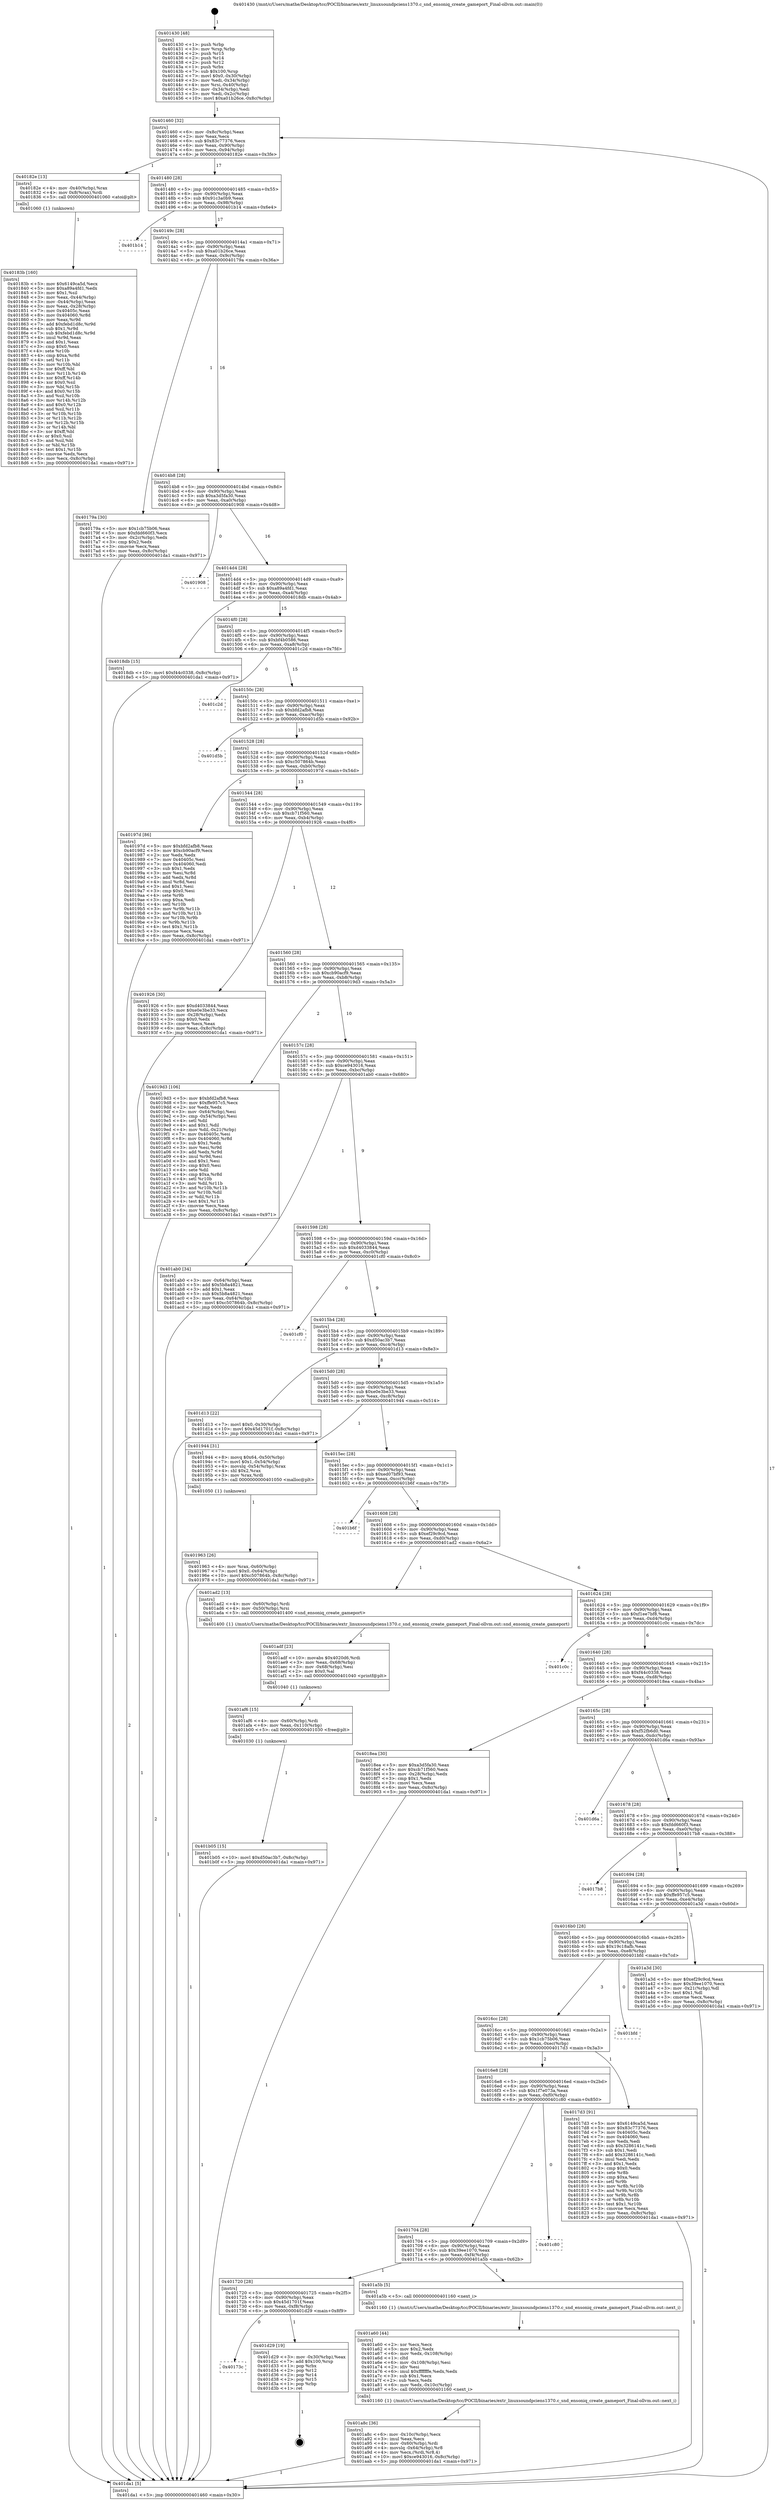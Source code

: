 digraph "0x401430" {
  label = "0x401430 (/mnt/c/Users/mathe/Desktop/tcc/POCII/binaries/extr_linuxsoundpciens1370.c_snd_ensoniq_create_gameport_Final-ollvm.out::main(0))"
  labelloc = "t"
  node[shape=record]

  Entry [label="",width=0.3,height=0.3,shape=circle,fillcolor=black,style=filled]
  "0x401460" [label="{
     0x401460 [32]\l
     | [instrs]\l
     &nbsp;&nbsp;0x401460 \<+6\>: mov -0x8c(%rbp),%eax\l
     &nbsp;&nbsp;0x401466 \<+2\>: mov %eax,%ecx\l
     &nbsp;&nbsp;0x401468 \<+6\>: sub $0x83c77376,%ecx\l
     &nbsp;&nbsp;0x40146e \<+6\>: mov %eax,-0x90(%rbp)\l
     &nbsp;&nbsp;0x401474 \<+6\>: mov %ecx,-0x94(%rbp)\l
     &nbsp;&nbsp;0x40147a \<+6\>: je 000000000040182e \<main+0x3fe\>\l
  }"]
  "0x40182e" [label="{
     0x40182e [13]\l
     | [instrs]\l
     &nbsp;&nbsp;0x40182e \<+4\>: mov -0x40(%rbp),%rax\l
     &nbsp;&nbsp;0x401832 \<+4\>: mov 0x8(%rax),%rdi\l
     &nbsp;&nbsp;0x401836 \<+5\>: call 0000000000401060 \<atoi@plt\>\l
     | [calls]\l
     &nbsp;&nbsp;0x401060 \{1\} (unknown)\l
  }"]
  "0x401480" [label="{
     0x401480 [28]\l
     | [instrs]\l
     &nbsp;&nbsp;0x401480 \<+5\>: jmp 0000000000401485 \<main+0x55\>\l
     &nbsp;&nbsp;0x401485 \<+6\>: mov -0x90(%rbp),%eax\l
     &nbsp;&nbsp;0x40148b \<+5\>: sub $0x91c3a0b9,%eax\l
     &nbsp;&nbsp;0x401490 \<+6\>: mov %eax,-0x98(%rbp)\l
     &nbsp;&nbsp;0x401496 \<+6\>: je 0000000000401b14 \<main+0x6e4\>\l
  }"]
  Exit [label="",width=0.3,height=0.3,shape=circle,fillcolor=black,style=filled,peripheries=2]
  "0x401b14" [label="{
     0x401b14\l
  }", style=dashed]
  "0x40149c" [label="{
     0x40149c [28]\l
     | [instrs]\l
     &nbsp;&nbsp;0x40149c \<+5\>: jmp 00000000004014a1 \<main+0x71\>\l
     &nbsp;&nbsp;0x4014a1 \<+6\>: mov -0x90(%rbp),%eax\l
     &nbsp;&nbsp;0x4014a7 \<+5\>: sub $0xa01b26ce,%eax\l
     &nbsp;&nbsp;0x4014ac \<+6\>: mov %eax,-0x9c(%rbp)\l
     &nbsp;&nbsp;0x4014b2 \<+6\>: je 000000000040179a \<main+0x36a\>\l
  }"]
  "0x40173c" [label="{
     0x40173c\l
  }", style=dashed]
  "0x40179a" [label="{
     0x40179a [30]\l
     | [instrs]\l
     &nbsp;&nbsp;0x40179a \<+5\>: mov $0x1cb75b06,%eax\l
     &nbsp;&nbsp;0x40179f \<+5\>: mov $0xfdd660f3,%ecx\l
     &nbsp;&nbsp;0x4017a4 \<+3\>: mov -0x2c(%rbp),%edx\l
     &nbsp;&nbsp;0x4017a7 \<+3\>: cmp $0x2,%edx\l
     &nbsp;&nbsp;0x4017aa \<+3\>: cmovne %ecx,%eax\l
     &nbsp;&nbsp;0x4017ad \<+6\>: mov %eax,-0x8c(%rbp)\l
     &nbsp;&nbsp;0x4017b3 \<+5\>: jmp 0000000000401da1 \<main+0x971\>\l
  }"]
  "0x4014b8" [label="{
     0x4014b8 [28]\l
     | [instrs]\l
     &nbsp;&nbsp;0x4014b8 \<+5\>: jmp 00000000004014bd \<main+0x8d\>\l
     &nbsp;&nbsp;0x4014bd \<+6\>: mov -0x90(%rbp),%eax\l
     &nbsp;&nbsp;0x4014c3 \<+5\>: sub $0xa3d5fa30,%eax\l
     &nbsp;&nbsp;0x4014c8 \<+6\>: mov %eax,-0xa0(%rbp)\l
     &nbsp;&nbsp;0x4014ce \<+6\>: je 0000000000401908 \<main+0x4d8\>\l
  }"]
  "0x401da1" [label="{
     0x401da1 [5]\l
     | [instrs]\l
     &nbsp;&nbsp;0x401da1 \<+5\>: jmp 0000000000401460 \<main+0x30\>\l
  }"]
  "0x401430" [label="{
     0x401430 [48]\l
     | [instrs]\l
     &nbsp;&nbsp;0x401430 \<+1\>: push %rbp\l
     &nbsp;&nbsp;0x401431 \<+3\>: mov %rsp,%rbp\l
     &nbsp;&nbsp;0x401434 \<+2\>: push %r15\l
     &nbsp;&nbsp;0x401436 \<+2\>: push %r14\l
     &nbsp;&nbsp;0x401438 \<+2\>: push %r12\l
     &nbsp;&nbsp;0x40143a \<+1\>: push %rbx\l
     &nbsp;&nbsp;0x40143b \<+7\>: sub $0x100,%rsp\l
     &nbsp;&nbsp;0x401442 \<+7\>: movl $0x0,-0x30(%rbp)\l
     &nbsp;&nbsp;0x401449 \<+3\>: mov %edi,-0x34(%rbp)\l
     &nbsp;&nbsp;0x40144c \<+4\>: mov %rsi,-0x40(%rbp)\l
     &nbsp;&nbsp;0x401450 \<+3\>: mov -0x34(%rbp),%edi\l
     &nbsp;&nbsp;0x401453 \<+3\>: mov %edi,-0x2c(%rbp)\l
     &nbsp;&nbsp;0x401456 \<+10\>: movl $0xa01b26ce,-0x8c(%rbp)\l
  }"]
  "0x401d29" [label="{
     0x401d29 [19]\l
     | [instrs]\l
     &nbsp;&nbsp;0x401d29 \<+3\>: mov -0x30(%rbp),%eax\l
     &nbsp;&nbsp;0x401d2c \<+7\>: add $0x100,%rsp\l
     &nbsp;&nbsp;0x401d33 \<+1\>: pop %rbx\l
     &nbsp;&nbsp;0x401d34 \<+2\>: pop %r12\l
     &nbsp;&nbsp;0x401d36 \<+2\>: pop %r14\l
     &nbsp;&nbsp;0x401d38 \<+2\>: pop %r15\l
     &nbsp;&nbsp;0x401d3a \<+1\>: pop %rbp\l
     &nbsp;&nbsp;0x401d3b \<+1\>: ret\l
  }"]
  "0x401908" [label="{
     0x401908\l
  }", style=dashed]
  "0x4014d4" [label="{
     0x4014d4 [28]\l
     | [instrs]\l
     &nbsp;&nbsp;0x4014d4 \<+5\>: jmp 00000000004014d9 \<main+0xa9\>\l
     &nbsp;&nbsp;0x4014d9 \<+6\>: mov -0x90(%rbp),%eax\l
     &nbsp;&nbsp;0x4014df \<+5\>: sub $0xa89a4fd1,%eax\l
     &nbsp;&nbsp;0x4014e4 \<+6\>: mov %eax,-0xa4(%rbp)\l
     &nbsp;&nbsp;0x4014ea \<+6\>: je 00000000004018db \<main+0x4ab\>\l
  }"]
  "0x401b05" [label="{
     0x401b05 [15]\l
     | [instrs]\l
     &nbsp;&nbsp;0x401b05 \<+10\>: movl $0xd50ac3b7,-0x8c(%rbp)\l
     &nbsp;&nbsp;0x401b0f \<+5\>: jmp 0000000000401da1 \<main+0x971\>\l
  }"]
  "0x4018db" [label="{
     0x4018db [15]\l
     | [instrs]\l
     &nbsp;&nbsp;0x4018db \<+10\>: movl $0xf44c0338,-0x8c(%rbp)\l
     &nbsp;&nbsp;0x4018e5 \<+5\>: jmp 0000000000401da1 \<main+0x971\>\l
  }"]
  "0x4014f0" [label="{
     0x4014f0 [28]\l
     | [instrs]\l
     &nbsp;&nbsp;0x4014f0 \<+5\>: jmp 00000000004014f5 \<main+0xc5\>\l
     &nbsp;&nbsp;0x4014f5 \<+6\>: mov -0x90(%rbp),%eax\l
     &nbsp;&nbsp;0x4014fb \<+5\>: sub $0xbf4b0586,%eax\l
     &nbsp;&nbsp;0x401500 \<+6\>: mov %eax,-0xa8(%rbp)\l
     &nbsp;&nbsp;0x401506 \<+6\>: je 0000000000401c2d \<main+0x7fd\>\l
  }"]
  "0x401af6" [label="{
     0x401af6 [15]\l
     | [instrs]\l
     &nbsp;&nbsp;0x401af6 \<+4\>: mov -0x60(%rbp),%rdi\l
     &nbsp;&nbsp;0x401afa \<+6\>: mov %eax,-0x110(%rbp)\l
     &nbsp;&nbsp;0x401b00 \<+5\>: call 0000000000401030 \<free@plt\>\l
     | [calls]\l
     &nbsp;&nbsp;0x401030 \{1\} (unknown)\l
  }"]
  "0x401c2d" [label="{
     0x401c2d\l
  }", style=dashed]
  "0x40150c" [label="{
     0x40150c [28]\l
     | [instrs]\l
     &nbsp;&nbsp;0x40150c \<+5\>: jmp 0000000000401511 \<main+0xe1\>\l
     &nbsp;&nbsp;0x401511 \<+6\>: mov -0x90(%rbp),%eax\l
     &nbsp;&nbsp;0x401517 \<+5\>: sub $0xbfd2afb8,%eax\l
     &nbsp;&nbsp;0x40151c \<+6\>: mov %eax,-0xac(%rbp)\l
     &nbsp;&nbsp;0x401522 \<+6\>: je 0000000000401d5b \<main+0x92b\>\l
  }"]
  "0x401adf" [label="{
     0x401adf [23]\l
     | [instrs]\l
     &nbsp;&nbsp;0x401adf \<+10\>: movabs $0x4020d6,%rdi\l
     &nbsp;&nbsp;0x401ae9 \<+3\>: mov %eax,-0x68(%rbp)\l
     &nbsp;&nbsp;0x401aec \<+3\>: mov -0x68(%rbp),%esi\l
     &nbsp;&nbsp;0x401aef \<+2\>: mov $0x0,%al\l
     &nbsp;&nbsp;0x401af1 \<+5\>: call 0000000000401040 \<printf@plt\>\l
     | [calls]\l
     &nbsp;&nbsp;0x401040 \{1\} (unknown)\l
  }"]
  "0x401d5b" [label="{
     0x401d5b\l
  }", style=dashed]
  "0x401528" [label="{
     0x401528 [28]\l
     | [instrs]\l
     &nbsp;&nbsp;0x401528 \<+5\>: jmp 000000000040152d \<main+0xfd\>\l
     &nbsp;&nbsp;0x40152d \<+6\>: mov -0x90(%rbp),%eax\l
     &nbsp;&nbsp;0x401533 \<+5\>: sub $0xc507864b,%eax\l
     &nbsp;&nbsp;0x401538 \<+6\>: mov %eax,-0xb0(%rbp)\l
     &nbsp;&nbsp;0x40153e \<+6\>: je 000000000040197d \<main+0x54d\>\l
  }"]
  "0x401a8c" [label="{
     0x401a8c [36]\l
     | [instrs]\l
     &nbsp;&nbsp;0x401a8c \<+6\>: mov -0x10c(%rbp),%ecx\l
     &nbsp;&nbsp;0x401a92 \<+3\>: imul %eax,%ecx\l
     &nbsp;&nbsp;0x401a95 \<+4\>: mov -0x60(%rbp),%rdi\l
     &nbsp;&nbsp;0x401a99 \<+4\>: movslq -0x64(%rbp),%r8\l
     &nbsp;&nbsp;0x401a9d \<+4\>: mov %ecx,(%rdi,%r8,4)\l
     &nbsp;&nbsp;0x401aa1 \<+10\>: movl $0xce943016,-0x8c(%rbp)\l
     &nbsp;&nbsp;0x401aab \<+5\>: jmp 0000000000401da1 \<main+0x971\>\l
  }"]
  "0x40197d" [label="{
     0x40197d [86]\l
     | [instrs]\l
     &nbsp;&nbsp;0x40197d \<+5\>: mov $0xbfd2afb8,%eax\l
     &nbsp;&nbsp;0x401982 \<+5\>: mov $0xcb90acf9,%ecx\l
     &nbsp;&nbsp;0x401987 \<+2\>: xor %edx,%edx\l
     &nbsp;&nbsp;0x401989 \<+7\>: mov 0x40405c,%esi\l
     &nbsp;&nbsp;0x401990 \<+7\>: mov 0x404060,%edi\l
     &nbsp;&nbsp;0x401997 \<+3\>: sub $0x1,%edx\l
     &nbsp;&nbsp;0x40199a \<+3\>: mov %esi,%r8d\l
     &nbsp;&nbsp;0x40199d \<+3\>: add %edx,%r8d\l
     &nbsp;&nbsp;0x4019a0 \<+4\>: imul %r8d,%esi\l
     &nbsp;&nbsp;0x4019a4 \<+3\>: and $0x1,%esi\l
     &nbsp;&nbsp;0x4019a7 \<+3\>: cmp $0x0,%esi\l
     &nbsp;&nbsp;0x4019aa \<+4\>: sete %r9b\l
     &nbsp;&nbsp;0x4019ae \<+3\>: cmp $0xa,%edi\l
     &nbsp;&nbsp;0x4019b1 \<+4\>: setl %r10b\l
     &nbsp;&nbsp;0x4019b5 \<+3\>: mov %r9b,%r11b\l
     &nbsp;&nbsp;0x4019b8 \<+3\>: and %r10b,%r11b\l
     &nbsp;&nbsp;0x4019bb \<+3\>: xor %r10b,%r9b\l
     &nbsp;&nbsp;0x4019be \<+3\>: or %r9b,%r11b\l
     &nbsp;&nbsp;0x4019c1 \<+4\>: test $0x1,%r11b\l
     &nbsp;&nbsp;0x4019c5 \<+3\>: cmovne %ecx,%eax\l
     &nbsp;&nbsp;0x4019c8 \<+6\>: mov %eax,-0x8c(%rbp)\l
     &nbsp;&nbsp;0x4019ce \<+5\>: jmp 0000000000401da1 \<main+0x971\>\l
  }"]
  "0x401544" [label="{
     0x401544 [28]\l
     | [instrs]\l
     &nbsp;&nbsp;0x401544 \<+5\>: jmp 0000000000401549 \<main+0x119\>\l
     &nbsp;&nbsp;0x401549 \<+6\>: mov -0x90(%rbp),%eax\l
     &nbsp;&nbsp;0x40154f \<+5\>: sub $0xcb71f560,%eax\l
     &nbsp;&nbsp;0x401554 \<+6\>: mov %eax,-0xb4(%rbp)\l
     &nbsp;&nbsp;0x40155a \<+6\>: je 0000000000401926 \<main+0x4f6\>\l
  }"]
  "0x401a60" [label="{
     0x401a60 [44]\l
     | [instrs]\l
     &nbsp;&nbsp;0x401a60 \<+2\>: xor %ecx,%ecx\l
     &nbsp;&nbsp;0x401a62 \<+5\>: mov $0x2,%edx\l
     &nbsp;&nbsp;0x401a67 \<+6\>: mov %edx,-0x108(%rbp)\l
     &nbsp;&nbsp;0x401a6d \<+1\>: cltd\l
     &nbsp;&nbsp;0x401a6e \<+6\>: mov -0x108(%rbp),%esi\l
     &nbsp;&nbsp;0x401a74 \<+2\>: idiv %esi\l
     &nbsp;&nbsp;0x401a76 \<+6\>: imul $0xfffffffe,%edx,%edx\l
     &nbsp;&nbsp;0x401a7c \<+3\>: sub $0x1,%ecx\l
     &nbsp;&nbsp;0x401a7f \<+2\>: sub %ecx,%edx\l
     &nbsp;&nbsp;0x401a81 \<+6\>: mov %edx,-0x10c(%rbp)\l
     &nbsp;&nbsp;0x401a87 \<+5\>: call 0000000000401160 \<next_i\>\l
     | [calls]\l
     &nbsp;&nbsp;0x401160 \{1\} (/mnt/c/Users/mathe/Desktop/tcc/POCII/binaries/extr_linuxsoundpciens1370.c_snd_ensoniq_create_gameport_Final-ollvm.out::next_i)\l
  }"]
  "0x401926" [label="{
     0x401926 [30]\l
     | [instrs]\l
     &nbsp;&nbsp;0x401926 \<+5\>: mov $0xd4033844,%eax\l
     &nbsp;&nbsp;0x40192b \<+5\>: mov $0xe0e3be33,%ecx\l
     &nbsp;&nbsp;0x401930 \<+3\>: mov -0x28(%rbp),%edx\l
     &nbsp;&nbsp;0x401933 \<+3\>: cmp $0x0,%edx\l
     &nbsp;&nbsp;0x401936 \<+3\>: cmove %ecx,%eax\l
     &nbsp;&nbsp;0x401939 \<+6\>: mov %eax,-0x8c(%rbp)\l
     &nbsp;&nbsp;0x40193f \<+5\>: jmp 0000000000401da1 \<main+0x971\>\l
  }"]
  "0x401560" [label="{
     0x401560 [28]\l
     | [instrs]\l
     &nbsp;&nbsp;0x401560 \<+5\>: jmp 0000000000401565 \<main+0x135\>\l
     &nbsp;&nbsp;0x401565 \<+6\>: mov -0x90(%rbp),%eax\l
     &nbsp;&nbsp;0x40156b \<+5\>: sub $0xcb90acf9,%eax\l
     &nbsp;&nbsp;0x401570 \<+6\>: mov %eax,-0xb8(%rbp)\l
     &nbsp;&nbsp;0x401576 \<+6\>: je 00000000004019d3 \<main+0x5a3\>\l
  }"]
  "0x401720" [label="{
     0x401720 [28]\l
     | [instrs]\l
     &nbsp;&nbsp;0x401720 \<+5\>: jmp 0000000000401725 \<main+0x2f5\>\l
     &nbsp;&nbsp;0x401725 \<+6\>: mov -0x90(%rbp),%eax\l
     &nbsp;&nbsp;0x40172b \<+5\>: sub $0x45d1701f,%eax\l
     &nbsp;&nbsp;0x401730 \<+6\>: mov %eax,-0xf8(%rbp)\l
     &nbsp;&nbsp;0x401736 \<+6\>: je 0000000000401d29 \<main+0x8f9\>\l
  }"]
  "0x4019d3" [label="{
     0x4019d3 [106]\l
     | [instrs]\l
     &nbsp;&nbsp;0x4019d3 \<+5\>: mov $0xbfd2afb8,%eax\l
     &nbsp;&nbsp;0x4019d8 \<+5\>: mov $0xffe957c5,%ecx\l
     &nbsp;&nbsp;0x4019dd \<+2\>: xor %edx,%edx\l
     &nbsp;&nbsp;0x4019df \<+3\>: mov -0x64(%rbp),%esi\l
     &nbsp;&nbsp;0x4019e2 \<+3\>: cmp -0x54(%rbp),%esi\l
     &nbsp;&nbsp;0x4019e5 \<+4\>: setl %dil\l
     &nbsp;&nbsp;0x4019e9 \<+4\>: and $0x1,%dil\l
     &nbsp;&nbsp;0x4019ed \<+4\>: mov %dil,-0x21(%rbp)\l
     &nbsp;&nbsp;0x4019f1 \<+7\>: mov 0x40405c,%esi\l
     &nbsp;&nbsp;0x4019f8 \<+8\>: mov 0x404060,%r8d\l
     &nbsp;&nbsp;0x401a00 \<+3\>: sub $0x1,%edx\l
     &nbsp;&nbsp;0x401a03 \<+3\>: mov %esi,%r9d\l
     &nbsp;&nbsp;0x401a06 \<+3\>: add %edx,%r9d\l
     &nbsp;&nbsp;0x401a09 \<+4\>: imul %r9d,%esi\l
     &nbsp;&nbsp;0x401a0d \<+3\>: and $0x1,%esi\l
     &nbsp;&nbsp;0x401a10 \<+3\>: cmp $0x0,%esi\l
     &nbsp;&nbsp;0x401a13 \<+4\>: sete %dil\l
     &nbsp;&nbsp;0x401a17 \<+4\>: cmp $0xa,%r8d\l
     &nbsp;&nbsp;0x401a1b \<+4\>: setl %r10b\l
     &nbsp;&nbsp;0x401a1f \<+3\>: mov %dil,%r11b\l
     &nbsp;&nbsp;0x401a22 \<+3\>: and %r10b,%r11b\l
     &nbsp;&nbsp;0x401a25 \<+3\>: xor %r10b,%dil\l
     &nbsp;&nbsp;0x401a28 \<+3\>: or %dil,%r11b\l
     &nbsp;&nbsp;0x401a2b \<+4\>: test $0x1,%r11b\l
     &nbsp;&nbsp;0x401a2f \<+3\>: cmovne %ecx,%eax\l
     &nbsp;&nbsp;0x401a32 \<+6\>: mov %eax,-0x8c(%rbp)\l
     &nbsp;&nbsp;0x401a38 \<+5\>: jmp 0000000000401da1 \<main+0x971\>\l
  }"]
  "0x40157c" [label="{
     0x40157c [28]\l
     | [instrs]\l
     &nbsp;&nbsp;0x40157c \<+5\>: jmp 0000000000401581 \<main+0x151\>\l
     &nbsp;&nbsp;0x401581 \<+6\>: mov -0x90(%rbp),%eax\l
     &nbsp;&nbsp;0x401587 \<+5\>: sub $0xce943016,%eax\l
     &nbsp;&nbsp;0x40158c \<+6\>: mov %eax,-0xbc(%rbp)\l
     &nbsp;&nbsp;0x401592 \<+6\>: je 0000000000401ab0 \<main+0x680\>\l
  }"]
  "0x401a5b" [label="{
     0x401a5b [5]\l
     | [instrs]\l
     &nbsp;&nbsp;0x401a5b \<+5\>: call 0000000000401160 \<next_i\>\l
     | [calls]\l
     &nbsp;&nbsp;0x401160 \{1\} (/mnt/c/Users/mathe/Desktop/tcc/POCII/binaries/extr_linuxsoundpciens1370.c_snd_ensoniq_create_gameport_Final-ollvm.out::next_i)\l
  }"]
  "0x401ab0" [label="{
     0x401ab0 [34]\l
     | [instrs]\l
     &nbsp;&nbsp;0x401ab0 \<+3\>: mov -0x64(%rbp),%eax\l
     &nbsp;&nbsp;0x401ab3 \<+5\>: add $0x5b8a4821,%eax\l
     &nbsp;&nbsp;0x401ab8 \<+3\>: add $0x1,%eax\l
     &nbsp;&nbsp;0x401abb \<+5\>: sub $0x5b8a4821,%eax\l
     &nbsp;&nbsp;0x401ac0 \<+3\>: mov %eax,-0x64(%rbp)\l
     &nbsp;&nbsp;0x401ac3 \<+10\>: movl $0xc507864b,-0x8c(%rbp)\l
     &nbsp;&nbsp;0x401acd \<+5\>: jmp 0000000000401da1 \<main+0x971\>\l
  }"]
  "0x401598" [label="{
     0x401598 [28]\l
     | [instrs]\l
     &nbsp;&nbsp;0x401598 \<+5\>: jmp 000000000040159d \<main+0x16d\>\l
     &nbsp;&nbsp;0x40159d \<+6\>: mov -0x90(%rbp),%eax\l
     &nbsp;&nbsp;0x4015a3 \<+5\>: sub $0xd4033844,%eax\l
     &nbsp;&nbsp;0x4015a8 \<+6\>: mov %eax,-0xc0(%rbp)\l
     &nbsp;&nbsp;0x4015ae \<+6\>: je 0000000000401cf0 \<main+0x8c0\>\l
  }"]
  "0x401704" [label="{
     0x401704 [28]\l
     | [instrs]\l
     &nbsp;&nbsp;0x401704 \<+5\>: jmp 0000000000401709 \<main+0x2d9\>\l
     &nbsp;&nbsp;0x401709 \<+6\>: mov -0x90(%rbp),%eax\l
     &nbsp;&nbsp;0x40170f \<+5\>: sub $0x39ee1070,%eax\l
     &nbsp;&nbsp;0x401714 \<+6\>: mov %eax,-0xf4(%rbp)\l
     &nbsp;&nbsp;0x40171a \<+6\>: je 0000000000401a5b \<main+0x62b\>\l
  }"]
  "0x401cf0" [label="{
     0x401cf0\l
  }", style=dashed]
  "0x4015b4" [label="{
     0x4015b4 [28]\l
     | [instrs]\l
     &nbsp;&nbsp;0x4015b4 \<+5\>: jmp 00000000004015b9 \<main+0x189\>\l
     &nbsp;&nbsp;0x4015b9 \<+6\>: mov -0x90(%rbp),%eax\l
     &nbsp;&nbsp;0x4015bf \<+5\>: sub $0xd50ac3b7,%eax\l
     &nbsp;&nbsp;0x4015c4 \<+6\>: mov %eax,-0xc4(%rbp)\l
     &nbsp;&nbsp;0x4015ca \<+6\>: je 0000000000401d13 \<main+0x8e3\>\l
  }"]
  "0x401c80" [label="{
     0x401c80\l
  }", style=dashed]
  "0x401d13" [label="{
     0x401d13 [22]\l
     | [instrs]\l
     &nbsp;&nbsp;0x401d13 \<+7\>: movl $0x0,-0x30(%rbp)\l
     &nbsp;&nbsp;0x401d1a \<+10\>: movl $0x45d1701f,-0x8c(%rbp)\l
     &nbsp;&nbsp;0x401d24 \<+5\>: jmp 0000000000401da1 \<main+0x971\>\l
  }"]
  "0x4015d0" [label="{
     0x4015d0 [28]\l
     | [instrs]\l
     &nbsp;&nbsp;0x4015d0 \<+5\>: jmp 00000000004015d5 \<main+0x1a5\>\l
     &nbsp;&nbsp;0x4015d5 \<+6\>: mov -0x90(%rbp),%eax\l
     &nbsp;&nbsp;0x4015db \<+5\>: sub $0xe0e3be33,%eax\l
     &nbsp;&nbsp;0x4015e0 \<+6\>: mov %eax,-0xc8(%rbp)\l
     &nbsp;&nbsp;0x4015e6 \<+6\>: je 0000000000401944 \<main+0x514\>\l
  }"]
  "0x401963" [label="{
     0x401963 [26]\l
     | [instrs]\l
     &nbsp;&nbsp;0x401963 \<+4\>: mov %rax,-0x60(%rbp)\l
     &nbsp;&nbsp;0x401967 \<+7\>: movl $0x0,-0x64(%rbp)\l
     &nbsp;&nbsp;0x40196e \<+10\>: movl $0xc507864b,-0x8c(%rbp)\l
     &nbsp;&nbsp;0x401978 \<+5\>: jmp 0000000000401da1 \<main+0x971\>\l
  }"]
  "0x401944" [label="{
     0x401944 [31]\l
     | [instrs]\l
     &nbsp;&nbsp;0x401944 \<+8\>: movq $0x64,-0x50(%rbp)\l
     &nbsp;&nbsp;0x40194c \<+7\>: movl $0x1,-0x54(%rbp)\l
     &nbsp;&nbsp;0x401953 \<+4\>: movslq -0x54(%rbp),%rax\l
     &nbsp;&nbsp;0x401957 \<+4\>: shl $0x2,%rax\l
     &nbsp;&nbsp;0x40195b \<+3\>: mov %rax,%rdi\l
     &nbsp;&nbsp;0x40195e \<+5\>: call 0000000000401050 \<malloc@plt\>\l
     | [calls]\l
     &nbsp;&nbsp;0x401050 \{1\} (unknown)\l
  }"]
  "0x4015ec" [label="{
     0x4015ec [28]\l
     | [instrs]\l
     &nbsp;&nbsp;0x4015ec \<+5\>: jmp 00000000004015f1 \<main+0x1c1\>\l
     &nbsp;&nbsp;0x4015f1 \<+6\>: mov -0x90(%rbp),%eax\l
     &nbsp;&nbsp;0x4015f7 \<+5\>: sub $0xed07bf93,%eax\l
     &nbsp;&nbsp;0x4015fc \<+6\>: mov %eax,-0xcc(%rbp)\l
     &nbsp;&nbsp;0x401602 \<+6\>: je 0000000000401b6f \<main+0x73f\>\l
  }"]
  "0x40183b" [label="{
     0x40183b [160]\l
     | [instrs]\l
     &nbsp;&nbsp;0x40183b \<+5\>: mov $0x6149ca5d,%ecx\l
     &nbsp;&nbsp;0x401840 \<+5\>: mov $0xa89a4fd1,%edx\l
     &nbsp;&nbsp;0x401845 \<+3\>: mov $0x1,%sil\l
     &nbsp;&nbsp;0x401848 \<+3\>: mov %eax,-0x44(%rbp)\l
     &nbsp;&nbsp;0x40184b \<+3\>: mov -0x44(%rbp),%eax\l
     &nbsp;&nbsp;0x40184e \<+3\>: mov %eax,-0x28(%rbp)\l
     &nbsp;&nbsp;0x401851 \<+7\>: mov 0x40405c,%eax\l
     &nbsp;&nbsp;0x401858 \<+8\>: mov 0x404060,%r8d\l
     &nbsp;&nbsp;0x401860 \<+3\>: mov %eax,%r9d\l
     &nbsp;&nbsp;0x401863 \<+7\>: add $0xfebd1d8c,%r9d\l
     &nbsp;&nbsp;0x40186a \<+4\>: sub $0x1,%r9d\l
     &nbsp;&nbsp;0x40186e \<+7\>: sub $0xfebd1d8c,%r9d\l
     &nbsp;&nbsp;0x401875 \<+4\>: imul %r9d,%eax\l
     &nbsp;&nbsp;0x401879 \<+3\>: and $0x1,%eax\l
     &nbsp;&nbsp;0x40187c \<+3\>: cmp $0x0,%eax\l
     &nbsp;&nbsp;0x40187f \<+4\>: sete %r10b\l
     &nbsp;&nbsp;0x401883 \<+4\>: cmp $0xa,%r8d\l
     &nbsp;&nbsp;0x401887 \<+4\>: setl %r11b\l
     &nbsp;&nbsp;0x40188b \<+3\>: mov %r10b,%bl\l
     &nbsp;&nbsp;0x40188e \<+3\>: xor $0xff,%bl\l
     &nbsp;&nbsp;0x401891 \<+3\>: mov %r11b,%r14b\l
     &nbsp;&nbsp;0x401894 \<+4\>: xor $0xff,%r14b\l
     &nbsp;&nbsp;0x401898 \<+4\>: xor $0x0,%sil\l
     &nbsp;&nbsp;0x40189c \<+3\>: mov %bl,%r15b\l
     &nbsp;&nbsp;0x40189f \<+4\>: and $0x0,%r15b\l
     &nbsp;&nbsp;0x4018a3 \<+3\>: and %sil,%r10b\l
     &nbsp;&nbsp;0x4018a6 \<+3\>: mov %r14b,%r12b\l
     &nbsp;&nbsp;0x4018a9 \<+4\>: and $0x0,%r12b\l
     &nbsp;&nbsp;0x4018ad \<+3\>: and %sil,%r11b\l
     &nbsp;&nbsp;0x4018b0 \<+3\>: or %r10b,%r15b\l
     &nbsp;&nbsp;0x4018b3 \<+3\>: or %r11b,%r12b\l
     &nbsp;&nbsp;0x4018b6 \<+3\>: xor %r12b,%r15b\l
     &nbsp;&nbsp;0x4018b9 \<+3\>: or %r14b,%bl\l
     &nbsp;&nbsp;0x4018bc \<+3\>: xor $0xff,%bl\l
     &nbsp;&nbsp;0x4018bf \<+4\>: or $0x0,%sil\l
     &nbsp;&nbsp;0x4018c3 \<+3\>: and %sil,%bl\l
     &nbsp;&nbsp;0x4018c6 \<+3\>: or %bl,%r15b\l
     &nbsp;&nbsp;0x4018c9 \<+4\>: test $0x1,%r15b\l
     &nbsp;&nbsp;0x4018cd \<+3\>: cmovne %edx,%ecx\l
     &nbsp;&nbsp;0x4018d0 \<+6\>: mov %ecx,-0x8c(%rbp)\l
     &nbsp;&nbsp;0x4018d6 \<+5\>: jmp 0000000000401da1 \<main+0x971\>\l
  }"]
  "0x401b6f" [label="{
     0x401b6f\l
  }", style=dashed]
  "0x401608" [label="{
     0x401608 [28]\l
     | [instrs]\l
     &nbsp;&nbsp;0x401608 \<+5\>: jmp 000000000040160d \<main+0x1dd\>\l
     &nbsp;&nbsp;0x40160d \<+6\>: mov -0x90(%rbp),%eax\l
     &nbsp;&nbsp;0x401613 \<+5\>: sub $0xef29c9cd,%eax\l
     &nbsp;&nbsp;0x401618 \<+6\>: mov %eax,-0xd0(%rbp)\l
     &nbsp;&nbsp;0x40161e \<+6\>: je 0000000000401ad2 \<main+0x6a2\>\l
  }"]
  "0x4016e8" [label="{
     0x4016e8 [28]\l
     | [instrs]\l
     &nbsp;&nbsp;0x4016e8 \<+5\>: jmp 00000000004016ed \<main+0x2bd\>\l
     &nbsp;&nbsp;0x4016ed \<+6\>: mov -0x90(%rbp),%eax\l
     &nbsp;&nbsp;0x4016f3 \<+5\>: sub $0x1f7e073a,%eax\l
     &nbsp;&nbsp;0x4016f8 \<+6\>: mov %eax,-0xf0(%rbp)\l
     &nbsp;&nbsp;0x4016fe \<+6\>: je 0000000000401c80 \<main+0x850\>\l
  }"]
  "0x401ad2" [label="{
     0x401ad2 [13]\l
     | [instrs]\l
     &nbsp;&nbsp;0x401ad2 \<+4\>: mov -0x60(%rbp),%rdi\l
     &nbsp;&nbsp;0x401ad6 \<+4\>: mov -0x50(%rbp),%rsi\l
     &nbsp;&nbsp;0x401ada \<+5\>: call 0000000000401400 \<snd_ensoniq_create_gameport\>\l
     | [calls]\l
     &nbsp;&nbsp;0x401400 \{1\} (/mnt/c/Users/mathe/Desktop/tcc/POCII/binaries/extr_linuxsoundpciens1370.c_snd_ensoniq_create_gameport_Final-ollvm.out::snd_ensoniq_create_gameport)\l
  }"]
  "0x401624" [label="{
     0x401624 [28]\l
     | [instrs]\l
     &nbsp;&nbsp;0x401624 \<+5\>: jmp 0000000000401629 \<main+0x1f9\>\l
     &nbsp;&nbsp;0x401629 \<+6\>: mov -0x90(%rbp),%eax\l
     &nbsp;&nbsp;0x40162f \<+5\>: sub $0xf1ee7bf8,%eax\l
     &nbsp;&nbsp;0x401634 \<+6\>: mov %eax,-0xd4(%rbp)\l
     &nbsp;&nbsp;0x40163a \<+6\>: je 0000000000401c0c \<main+0x7dc\>\l
  }"]
  "0x4017d3" [label="{
     0x4017d3 [91]\l
     | [instrs]\l
     &nbsp;&nbsp;0x4017d3 \<+5\>: mov $0x6149ca5d,%eax\l
     &nbsp;&nbsp;0x4017d8 \<+5\>: mov $0x83c77376,%ecx\l
     &nbsp;&nbsp;0x4017dd \<+7\>: mov 0x40405c,%edx\l
     &nbsp;&nbsp;0x4017e4 \<+7\>: mov 0x404060,%esi\l
     &nbsp;&nbsp;0x4017eb \<+2\>: mov %edx,%edi\l
     &nbsp;&nbsp;0x4017ed \<+6\>: sub $0x3286141c,%edi\l
     &nbsp;&nbsp;0x4017f3 \<+3\>: sub $0x1,%edi\l
     &nbsp;&nbsp;0x4017f6 \<+6\>: add $0x3286141c,%edi\l
     &nbsp;&nbsp;0x4017fc \<+3\>: imul %edi,%edx\l
     &nbsp;&nbsp;0x4017ff \<+3\>: and $0x1,%edx\l
     &nbsp;&nbsp;0x401802 \<+3\>: cmp $0x0,%edx\l
     &nbsp;&nbsp;0x401805 \<+4\>: sete %r8b\l
     &nbsp;&nbsp;0x401809 \<+3\>: cmp $0xa,%esi\l
     &nbsp;&nbsp;0x40180c \<+4\>: setl %r9b\l
     &nbsp;&nbsp;0x401810 \<+3\>: mov %r8b,%r10b\l
     &nbsp;&nbsp;0x401813 \<+3\>: and %r9b,%r10b\l
     &nbsp;&nbsp;0x401816 \<+3\>: xor %r9b,%r8b\l
     &nbsp;&nbsp;0x401819 \<+3\>: or %r8b,%r10b\l
     &nbsp;&nbsp;0x40181c \<+4\>: test $0x1,%r10b\l
     &nbsp;&nbsp;0x401820 \<+3\>: cmovne %ecx,%eax\l
     &nbsp;&nbsp;0x401823 \<+6\>: mov %eax,-0x8c(%rbp)\l
     &nbsp;&nbsp;0x401829 \<+5\>: jmp 0000000000401da1 \<main+0x971\>\l
  }"]
  "0x401c0c" [label="{
     0x401c0c\l
  }", style=dashed]
  "0x401640" [label="{
     0x401640 [28]\l
     | [instrs]\l
     &nbsp;&nbsp;0x401640 \<+5\>: jmp 0000000000401645 \<main+0x215\>\l
     &nbsp;&nbsp;0x401645 \<+6\>: mov -0x90(%rbp),%eax\l
     &nbsp;&nbsp;0x40164b \<+5\>: sub $0xf44c0338,%eax\l
     &nbsp;&nbsp;0x401650 \<+6\>: mov %eax,-0xd8(%rbp)\l
     &nbsp;&nbsp;0x401656 \<+6\>: je 00000000004018ea \<main+0x4ba\>\l
  }"]
  "0x4016cc" [label="{
     0x4016cc [28]\l
     | [instrs]\l
     &nbsp;&nbsp;0x4016cc \<+5\>: jmp 00000000004016d1 \<main+0x2a1\>\l
     &nbsp;&nbsp;0x4016d1 \<+6\>: mov -0x90(%rbp),%eax\l
     &nbsp;&nbsp;0x4016d7 \<+5\>: sub $0x1cb75b06,%eax\l
     &nbsp;&nbsp;0x4016dc \<+6\>: mov %eax,-0xec(%rbp)\l
     &nbsp;&nbsp;0x4016e2 \<+6\>: je 00000000004017d3 \<main+0x3a3\>\l
  }"]
  "0x4018ea" [label="{
     0x4018ea [30]\l
     | [instrs]\l
     &nbsp;&nbsp;0x4018ea \<+5\>: mov $0xa3d5fa30,%eax\l
     &nbsp;&nbsp;0x4018ef \<+5\>: mov $0xcb71f560,%ecx\l
     &nbsp;&nbsp;0x4018f4 \<+3\>: mov -0x28(%rbp),%edx\l
     &nbsp;&nbsp;0x4018f7 \<+3\>: cmp $0x1,%edx\l
     &nbsp;&nbsp;0x4018fa \<+3\>: cmovl %ecx,%eax\l
     &nbsp;&nbsp;0x4018fd \<+6\>: mov %eax,-0x8c(%rbp)\l
     &nbsp;&nbsp;0x401903 \<+5\>: jmp 0000000000401da1 \<main+0x971\>\l
  }"]
  "0x40165c" [label="{
     0x40165c [28]\l
     | [instrs]\l
     &nbsp;&nbsp;0x40165c \<+5\>: jmp 0000000000401661 \<main+0x231\>\l
     &nbsp;&nbsp;0x401661 \<+6\>: mov -0x90(%rbp),%eax\l
     &nbsp;&nbsp;0x401667 \<+5\>: sub $0xf52fb6d0,%eax\l
     &nbsp;&nbsp;0x40166c \<+6\>: mov %eax,-0xdc(%rbp)\l
     &nbsp;&nbsp;0x401672 \<+6\>: je 0000000000401d6a \<main+0x93a\>\l
  }"]
  "0x401bfd" [label="{
     0x401bfd\l
  }", style=dashed]
  "0x401d6a" [label="{
     0x401d6a\l
  }", style=dashed]
  "0x401678" [label="{
     0x401678 [28]\l
     | [instrs]\l
     &nbsp;&nbsp;0x401678 \<+5\>: jmp 000000000040167d \<main+0x24d\>\l
     &nbsp;&nbsp;0x40167d \<+6\>: mov -0x90(%rbp),%eax\l
     &nbsp;&nbsp;0x401683 \<+5\>: sub $0xfdd660f3,%eax\l
     &nbsp;&nbsp;0x401688 \<+6\>: mov %eax,-0xe0(%rbp)\l
     &nbsp;&nbsp;0x40168e \<+6\>: je 00000000004017b8 \<main+0x388\>\l
  }"]
  "0x4016b0" [label="{
     0x4016b0 [28]\l
     | [instrs]\l
     &nbsp;&nbsp;0x4016b0 \<+5\>: jmp 00000000004016b5 \<main+0x285\>\l
     &nbsp;&nbsp;0x4016b5 \<+6\>: mov -0x90(%rbp),%eax\l
     &nbsp;&nbsp;0x4016bb \<+5\>: sub $0x19c18afb,%eax\l
     &nbsp;&nbsp;0x4016c0 \<+6\>: mov %eax,-0xe8(%rbp)\l
     &nbsp;&nbsp;0x4016c6 \<+6\>: je 0000000000401bfd \<main+0x7cd\>\l
  }"]
  "0x4017b8" [label="{
     0x4017b8\l
  }", style=dashed]
  "0x401694" [label="{
     0x401694 [28]\l
     | [instrs]\l
     &nbsp;&nbsp;0x401694 \<+5\>: jmp 0000000000401699 \<main+0x269\>\l
     &nbsp;&nbsp;0x401699 \<+6\>: mov -0x90(%rbp),%eax\l
     &nbsp;&nbsp;0x40169f \<+5\>: sub $0xffe957c5,%eax\l
     &nbsp;&nbsp;0x4016a4 \<+6\>: mov %eax,-0xe4(%rbp)\l
     &nbsp;&nbsp;0x4016aa \<+6\>: je 0000000000401a3d \<main+0x60d\>\l
  }"]
  "0x401a3d" [label="{
     0x401a3d [30]\l
     | [instrs]\l
     &nbsp;&nbsp;0x401a3d \<+5\>: mov $0xef29c9cd,%eax\l
     &nbsp;&nbsp;0x401a42 \<+5\>: mov $0x39ee1070,%ecx\l
     &nbsp;&nbsp;0x401a47 \<+3\>: mov -0x21(%rbp),%dl\l
     &nbsp;&nbsp;0x401a4a \<+3\>: test $0x1,%dl\l
     &nbsp;&nbsp;0x401a4d \<+3\>: cmovne %ecx,%eax\l
     &nbsp;&nbsp;0x401a50 \<+6\>: mov %eax,-0x8c(%rbp)\l
     &nbsp;&nbsp;0x401a56 \<+5\>: jmp 0000000000401da1 \<main+0x971\>\l
  }"]
  Entry -> "0x401430" [label=" 1"]
  "0x401460" -> "0x40182e" [label=" 1"]
  "0x401460" -> "0x401480" [label=" 17"]
  "0x401d29" -> Exit [label=" 1"]
  "0x401480" -> "0x401b14" [label=" 0"]
  "0x401480" -> "0x40149c" [label=" 17"]
  "0x401720" -> "0x40173c" [label=" 0"]
  "0x40149c" -> "0x40179a" [label=" 1"]
  "0x40149c" -> "0x4014b8" [label=" 16"]
  "0x40179a" -> "0x401da1" [label=" 1"]
  "0x401430" -> "0x401460" [label=" 1"]
  "0x401da1" -> "0x401460" [label=" 17"]
  "0x401720" -> "0x401d29" [label=" 1"]
  "0x4014b8" -> "0x401908" [label=" 0"]
  "0x4014b8" -> "0x4014d4" [label=" 16"]
  "0x401d13" -> "0x401da1" [label=" 1"]
  "0x4014d4" -> "0x4018db" [label=" 1"]
  "0x4014d4" -> "0x4014f0" [label=" 15"]
  "0x401b05" -> "0x401da1" [label=" 1"]
  "0x4014f0" -> "0x401c2d" [label=" 0"]
  "0x4014f0" -> "0x40150c" [label=" 15"]
  "0x401af6" -> "0x401b05" [label=" 1"]
  "0x40150c" -> "0x401d5b" [label=" 0"]
  "0x40150c" -> "0x401528" [label=" 15"]
  "0x401adf" -> "0x401af6" [label=" 1"]
  "0x401528" -> "0x40197d" [label=" 2"]
  "0x401528" -> "0x401544" [label=" 13"]
  "0x401ad2" -> "0x401adf" [label=" 1"]
  "0x401544" -> "0x401926" [label=" 1"]
  "0x401544" -> "0x401560" [label=" 12"]
  "0x401ab0" -> "0x401da1" [label=" 1"]
  "0x401560" -> "0x4019d3" [label=" 2"]
  "0x401560" -> "0x40157c" [label=" 10"]
  "0x401a8c" -> "0x401da1" [label=" 1"]
  "0x40157c" -> "0x401ab0" [label=" 1"]
  "0x40157c" -> "0x401598" [label=" 9"]
  "0x401a60" -> "0x401a8c" [label=" 1"]
  "0x401598" -> "0x401cf0" [label=" 0"]
  "0x401598" -> "0x4015b4" [label=" 9"]
  "0x401704" -> "0x401720" [label=" 1"]
  "0x4015b4" -> "0x401d13" [label=" 1"]
  "0x4015b4" -> "0x4015d0" [label=" 8"]
  "0x401704" -> "0x401a5b" [label=" 1"]
  "0x4015d0" -> "0x401944" [label=" 1"]
  "0x4015d0" -> "0x4015ec" [label=" 7"]
  "0x4016e8" -> "0x401704" [label=" 2"]
  "0x4015ec" -> "0x401b6f" [label=" 0"]
  "0x4015ec" -> "0x401608" [label=" 7"]
  "0x4016e8" -> "0x401c80" [label=" 0"]
  "0x401608" -> "0x401ad2" [label=" 1"]
  "0x401608" -> "0x401624" [label=" 6"]
  "0x401a5b" -> "0x401a60" [label=" 1"]
  "0x401624" -> "0x401c0c" [label=" 0"]
  "0x401624" -> "0x401640" [label=" 6"]
  "0x401a3d" -> "0x401da1" [label=" 2"]
  "0x401640" -> "0x4018ea" [label=" 1"]
  "0x401640" -> "0x40165c" [label=" 5"]
  "0x40197d" -> "0x401da1" [label=" 2"]
  "0x40165c" -> "0x401d6a" [label=" 0"]
  "0x40165c" -> "0x401678" [label=" 5"]
  "0x401963" -> "0x401da1" [label=" 1"]
  "0x401678" -> "0x4017b8" [label=" 0"]
  "0x401678" -> "0x401694" [label=" 5"]
  "0x401926" -> "0x401da1" [label=" 1"]
  "0x401694" -> "0x401a3d" [label=" 2"]
  "0x401694" -> "0x4016b0" [label=" 3"]
  "0x401944" -> "0x401963" [label=" 1"]
  "0x4016b0" -> "0x401bfd" [label=" 0"]
  "0x4016b0" -> "0x4016cc" [label=" 3"]
  "0x4019d3" -> "0x401da1" [label=" 2"]
  "0x4016cc" -> "0x4017d3" [label=" 1"]
  "0x4016cc" -> "0x4016e8" [label=" 2"]
  "0x4017d3" -> "0x401da1" [label=" 1"]
  "0x40182e" -> "0x40183b" [label=" 1"]
  "0x40183b" -> "0x401da1" [label=" 1"]
  "0x4018db" -> "0x401da1" [label=" 1"]
  "0x4018ea" -> "0x401da1" [label=" 1"]
}
